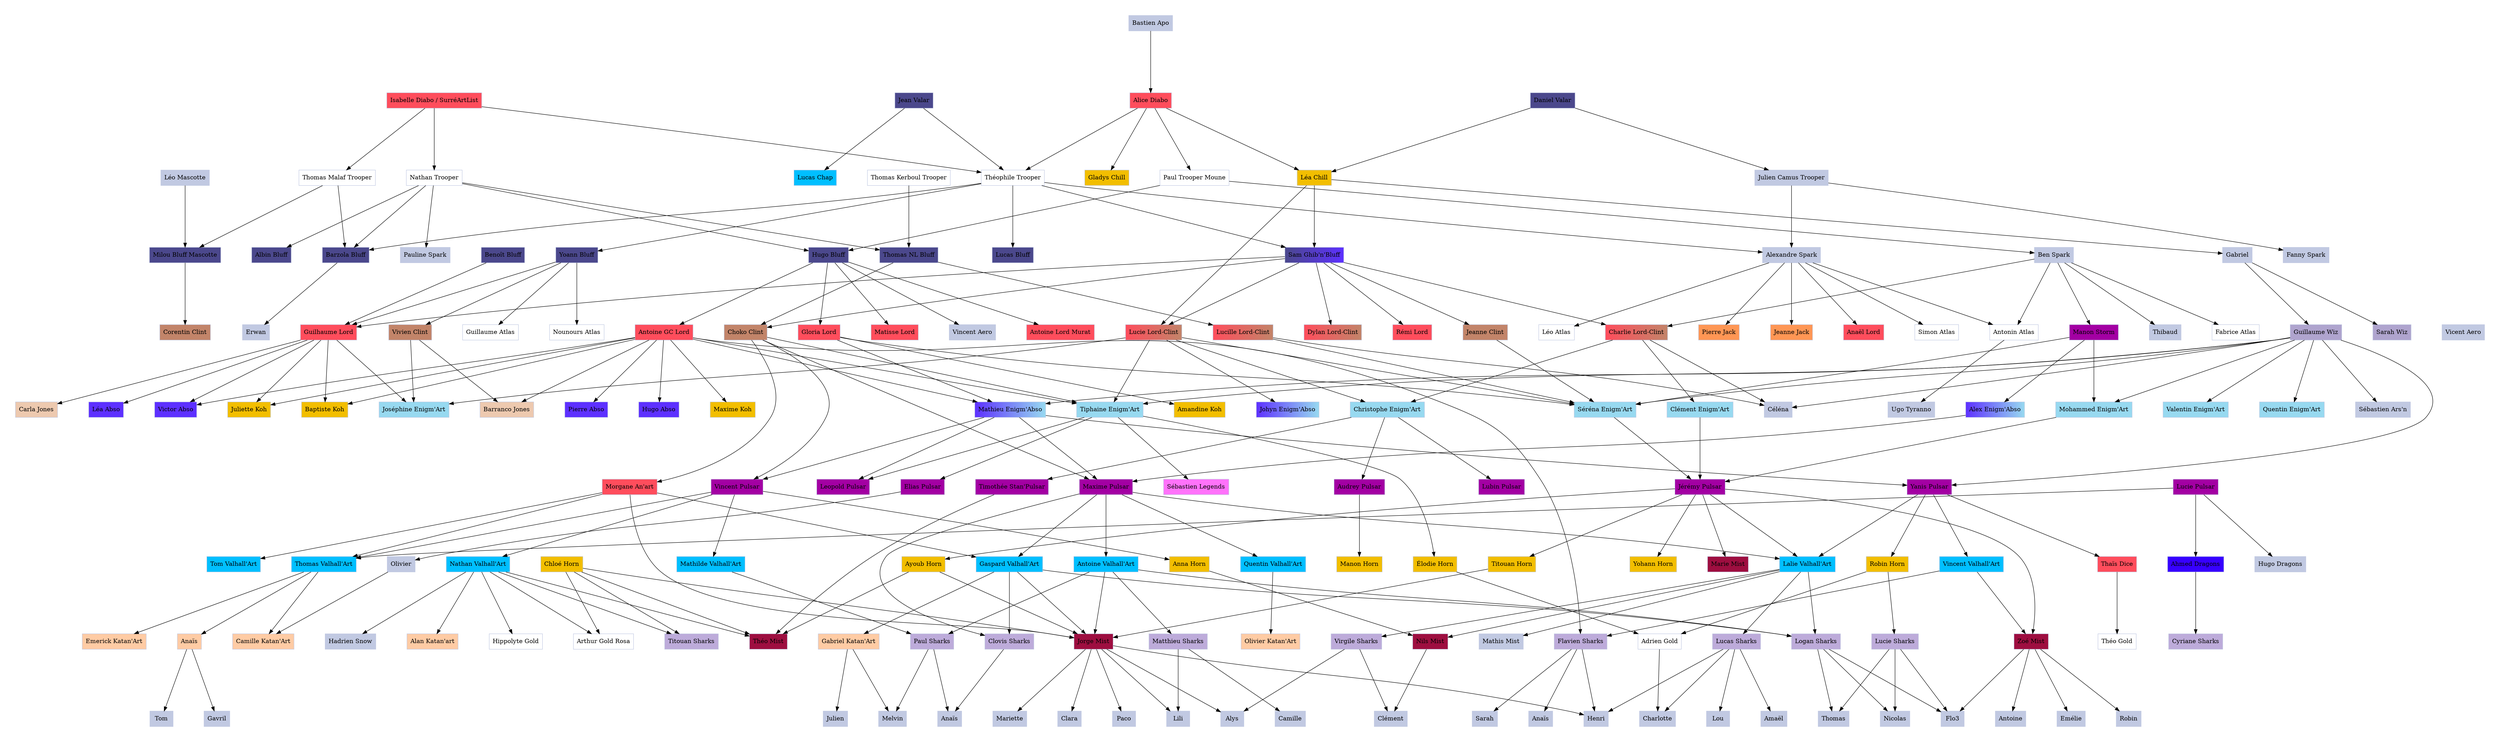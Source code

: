 /*
Il y a deux étapes :
    - Ajouter le lien de fillotage dans la liste en dessous (voir syntaxe plus bas)
    - Ajouter le nom de la personne dans la promo correspondante
*/

/*
Syntaxe : Nom1 -> Nom2
ou
Nom1 -> {Nom2, ..., NomXX}
Si nom en plusieurs mots, mettre entre guillemets : ex "Antoine Moran" (VAUT AUSSI A DROITE). Ex :

"Jean Louis Roch" -> {"Louis XVI", Morty}
*/


digraph G {


# Ajoutez vos fillotages ici (je les commiterai dans 2 ans) :

node[color = "#c1c9e2", style=filled, shape=rectangle];
graph [pad="0.5", nodesep="1", ranksep="2"];
"Antoine Valhall'Art" -> {"Jorge Mist", "Logan Sharks", "Matthieu Sharks", "Paul Sharks"}
"Thomas Valhall'Art" -> {"Anaïs Katan'Art", "Camille Katan'Art", "Emerick Katan'Art"}
"Gaspard Valhall'Art" -> {"Logan Sharks", "Jorge Mist", "Clovis Sharks", "Gabriel Katan'Art"}
"Ayoub Horn" -> {"Jorge Mist", "Théo Mist"}
"Titouan Horn" -> {"Jorge Mist"}
"Anna Horn" -> {"Nils Mist"}
"Lucie Lord-Clint" -> {"Joséphine Enigm'Art", "Séréna Enigm'Art", "Tiphaine Enigm'Art", "Johyn Enigm'Abso", "Christophe Enigm'Art"}
"Lucie Sharks" -> {"Nicolas", "Thomas", "Flo3"}
"Léa Chill" -> {"Lucie Lord-Clint", "Sam Ghib'n'Bluff", "Gabriel"}
"Lalie Valhall'Art" -> {"Virgile Sharks", "Lucas Sharks", "Logan Sharks", "Nils Mist", "Mathis Mist"}
"Quentin Valhall'Art" -> "Olivier Katan'Art"
"Nathan Valhall'Art" -> {"Arthur Gold Rosa", "Hippolyte Gold", "Titouan Sharks", "Théo Mist", "Hadrien Snow", "Alan Katan'art"}
"Alice Diabo" -> {"Léa Chill", "Paul Trooper Moune", "Théophile Trooper", "Gladys Chill"}
"Maxime Pulsar" -> {"Lalie Valhall'Art", "Quentin Valhall'Art", "Antoine Valhall'Art", "Gaspard Valhall'Art", "Clovis Sharks"}
"Antoine GC Lord" -> {"Victor Abso", "Pierre Abso", "Hugo Abso", "Juliette Koh", "Maxime Koh", "Baptiste Koh", "Barranco Jones", "Mathieu Enigm'Abso", "Tiphaine Enigm'Art", "Flavien Sharks"}
"Guilhaume Lord" -> {"Carla Jones", "Baptiste Koh", "Victor Abso", "Léa Abso", "Joséphine Enigm'Art", "Juliette Koh"}
"Yanis Pulsar" -> {"Lalie Valhall'Art", "Robin Horn", "Vincent Valhall'Art", "Thaïs Dice"}
"Isabelle Diabo / SurréArtList" -> {"Thomas Malaf Trooper", "Théophile Trooper", "Nathan Trooper"}
"Tiphaine Enigm'Art" -> {"Elias Pulsar", "Leopold Pulsar", "Sébastien Legends", "Élodie Horn"}
"Elias Pulsar" -> "Olivier"
"Élodie Horn" -> {"Adrien Gold"}
"Thaïs Dice" -> {"Théo Gold"}
"Olivier" -> "Camille Katan'Art"
"Robin Horn" -> {"Lucie Sharks", "Adrien Gold"}
"Manon Storm" -> {"Alex Enigm'Abso", "Séréna Enigm'Art", "Mohammed Enigm'Art"}
"Alex Enigm'Abso" -> {"Maxime Pulsar"}
"Vincent Pulsar" -> {"Nathan Valhall'Art", "Thomas Valhall'Art", "Mathilde Valhall'Art", "Anna Horn"}
"Mathilde Valhall'Art" -> {"Paul Sharks"}
"Théophile Trooper" -> {"Alexandre Spark", "Lucas Bluff","Sam Ghib'n'Bluff","Barzola Bluff", "Yoann Bluff"}
"Yoann Bluff" -> {"Guilhaume Lord", "Nounours Atlas", "Vivien Clint", "Guillaume Atlas"}
"Hugo Bluff" -> {"Antoine GC Lord", "Antoine Lord Murat", "Gloria Lord", "Matisse Lord", "Vincent Aero"}
"Thomas Malaf Trooper" -> {"Milou Bluff Mascotte", "Barzola Bluff"}
"Nathan Trooper" -> {"Barzola Bluff", "Albin Bluff", "Thomas NL Bluff", "Hugo Bluff", "Pauline Spark"}
"Mathieu Enigm'Abso" -> {"Maxime Pulsar","Yanis Pulsar","Leopold Pulsar","Vincent Pulsar"}
"Choko Clint" -> {"Tiphaine Enigm'Art", "Vincent Pulsar", "Morgane An'art", "Maxime Pulsar"}
"Léo Mascotte" -> "Milou Bluff Mascotte"
"Milou Bluff Mascotte" -> "Corentin Clint"
"Gloria Lord" -> {"Amandine Koh", "Mathieu Enigm'Abso", "Séréna Enigm'Art"}
"Jean Valar" -> {"Lucas Chap", "Théophile Trooper"}
"Barzola Bluff" -> "Erwan"
"Bastien Apo" -> "Alice Diabo"
"Daniel Valar" -> {"Julien Camus Trooper", "Léa Chill"}
"Paul Trooper Moune" -> {"Ben Spark", "Hugo Bluff"}
"Alexandre Spark" -> {"Simon Atlas", "Léo Atlas", "Pierre Jack", "Jeanne Jack", "Anaël Lord", "Antonin Atlas"}
"Antonin Atlas" -> {"Ugo Tyranno"}
"Thomas NL Bluff" -> {"Lucille Lord-Clint", "Choko Clint"}
"Benoît Bluff" -> "Guilhaume Lord"
"Lucille Lord-Clint" -> {"Séréna Enigm'Art", "Céléna"}
"Audrey Pulsar" -> {"Manon Horn"}
"Julien Camus Trooper" -> {"Alexandre Spark", "Fanny Spark"}
"Sam Ghib'n'Bluff" -> {"Guilhaume Lord", "Charlie Lord-Clint", "Choko Clint", "Rémi Lord", "Lucie Lord-Clint", "Dylan Lord-Clint", "Jeanne Clint"}
"Gabriel" -> {"Sarah Wiz", "Guillaume Wiz"}
"Ben Spark" -> {"Manon Storm", "Antonin Atlas", "Fabrice Atlas", "Charlie Lord-Clint", "Thibaud"}
"Morgane An'art" -> {"Tom Valhall'Art", "Thomas Valhall'Art", "Gaspard Valhall'Art", "Jorge Mist"}
"Thomas Kerboul Trooper" -> {"Thomas NL Bluff"}
"Guillaume Wiz" -> {"Mathieu Enigm'Abso", "Mohammed Enigm'Art", "Céléna", "Tiphaine Enigm'Art", "Yanis Pulsar", "Valentin Enigm'Art", "Séréna Enigm'Art", "Quentin Enigm'Art", "Sébastien Ars'n"}
"Vincent Valhall'Art" -> {"Flavien Sharks", "Zoé Mist"}
"Ahmed Dragons" -> {"Cyriane Sharks"}
"Charlie Lord-Clint" -> {"Céléna", "Clément Enigm'Art", "Christophe Enigm'Art"}
"Jeanne Clint" -> {"Séréna Enigm'Art"}
"Mohammed Enigm'Art" -> {"Jérémy Pulsar"}
"Vivien Clint" -> {"Joséphine Enigm'Art", "Barranco Jones"}
"Christophe Enigm'Art" -> {"Timothée Stan'Pulsar", "Lubin Pulsar", "Audrey Pulsar"}
"Timothée Stan'Pulsar" -> {"Théo Mist"}
"Chloé Horn" -> {"Théo Mist", "Jorge Mist", "Titouan Sharks", "Arthur Gold Rosa"}
"Séréna Enigm'Art" -> {"Jérémy Pulsar"}
"Clément Enigm'Art" -> {"Jérémy Pulsar"}
"Jérémy Pulsar" -> {"Yohann Horn", "Titouan Horn", "Lalie Valhall'Art", "Ayoub Horn", "Zoé Mist", "Marie Mist"}    
"Lucie Pulsar" -> {"Thomas Valhall'Art", "Hugo Dragons", "Ahmed Dragons"}
"Jorge Mist" -> {"Henri", "Clara", "Alys", "Paco", "Mariette", "Lili"}
"Virgile Sharks" -> {"Alys", "Clément"}
"Flavien Sharks" -> {"Henri", "Anaïs1", "Sarah"}
"Logan Sharks" -> {"Nicolas", "Thomas", "Flo3"}
"Matthieu Sharks" -> {"Lili", "Camille"}
"Clovis Sharks" -> {"Anaïs2"}
"Paul Sharks" -> {"Anaïs2", "Melvin"}
"Gabriel Katan'Art" -> {"Julien", "Melvin"}
"Anaïs Katan'Art" -> {"Gavril", "Tom"}
"Lucas Sharks" -> {"Charlotte", "Lou", "Amaël", "Henri"}
"Nils Mist" -> {"Clément"}
"Zoé Mist" -> {"Robin", "Antoine", "Flo3", "Emélie"}
"Adrien Gold" -> {"Charlotte"}


##################################
#Zone de non droit

/*
"Flavien Sharks" -> {"Antoine Valhall'Art"} [style=dotted]
"Lalie Valhall'Art" -> {"Zoé Mist"} [style=dotted]
“Lucas Sharks” -> "Jorge Mist" [style=dotted]
“Virgile Sharks” -> "Lucas Sharks" [style=dotted]
"Jorge Mist" -> {"Lucas Sharks"}
*/

##################################

# Mettez votre nom dans la bonne promo pour l'alignement
# Promo 2015
{
rank=same
"Bastien Apo"
}
# Promo 2016
{
rank=same
}
# Promo 2017
{
rank=same
"Alice Diabo" "Daniel Valar" "Jean Valar" "Isabelle Diabo / SurréArtList"
}
# Promo 2018
{
rank=same
"Léo Mascotte" "Thomas Malaf Trooper" "Nathan Trooper" "Paul Trooper Moune" "Thomas Kerboul Trooper" "Léa Chill" "Gladys Chill" "Théophile Trooper" "Lucas Chap"
}
# Promo 2019
{
rank=same
"Milou Bluff Mascotte" "Albin Bluff" "Barzola Bluff" "Pauline Spark" "Fanny Spark" "Hugo Bluff" "Gabriel" "Alexandre Spark" "Thomas NL Bluff" "Ben Spark" "Sam Ghib'n'Bluff" "Benoît Bluff" "Yoann Bluff" "Lucas Bluff"
}
# Promo 2020
{
rank=same
"Corentin Clint" "Erwan" "Gloria Lord" "Matisse Lord" "Vicent Aero" "Antoine Lord Murat" "Guillaume Wiz" "Antoine GC Lord" "Sarah Wiz" "Pierre Jack" "Jeanne Jack" "Anaël Lord" "Simon Atlas" "Léo Atlas" "Lucille Lord-Clint" "Choko Clint" "Manon Storm" "Antonin Atlas" "Thibaud" "Fabrice Atlas" "Jeanne Clint" "Charlie Lord-Clint" "Rémi Lord" "Dylan Lord-Clint" "Lucie Lord-Clint" "Guilhaume Lord" "Vivien Clint" "Nounours Atlas" "Guillaume Atlas"
}
# Promo 2021
{
rank=same
"Amandine Koh" "Mathieu Enigm'Abso" "Quentin Enigm'Art" "Sébastien Ars'n" "Valentin Enigm'Art" "Pierre Abso" "Hugo Abso" "Maxime Koh" "Céléna" "Tiphaine Enigm'Art" "Mohammed Enigm'Art" "Séréna Enigm'Art" "Alex Enigm'Abso" "Victor Abso" "Baptiste Koh" "Ugo Tyranno" "Clément Enigm'Art" "Christophe Enigm'Art" "Johyn Enigm'Abso" "Juliette Koh" "Léa Abso" "Carla Jones" "Barranco Jones" "Joséphine Enigm'Art"
}
# Promo 2022
{
rank=same
"Yanis Pulsar" "Leopold Pulsar" "Vincent Pulsar" "Sébastien Legends" "Maxime Pulsar" "Elias Pulsar" "Morgane An'art" "Jérémy Pulsar" "Audrey Pulsar" "Timothée Stan'Pulsar" "Lubin Pulsar" "Lucie Pulsar"
}
# Promo 2023
{
rank=same
"Thaïs Dice" "Robin Horn" "Vincent Valhall'Art" "Anna Horn" "Élodie Horn" "Nathan Valhall'Art" "Mathilde Valhall'Art" "Quentin Valhall'Art" "Antoine Valhall'Art" "Lalie Valhall'Art" "Gaspard Valhall'Art" "Olivier" "Tom Valhall'Art" "Ayoub Horn" "Titouan Horn" "Thomas Valhall'Art" "Yohann Horn" "Marie Mist" "Manon Horn" "Chloé Horn" "Ahmed Dragons"
}
# Promo 2024
{
rank=same
"Lucie Sharks" "Adrien Gold" "Flavien Sharks" "Zoé Mist" "Nils Mist" "Hippolyte Gold" "Titouan Sharks" "Arthur Gold Rosa" "Olivier Katan'Art" "Paul Sharks" "Matthieu Sharks" "Lucas Sharks" "Logan Sharks" "Virgile Sharks" "Clovis Sharks" "Gabriel Katan'Art" "Jorge Mist" "Camille Katan'Art" "Anaïs Katan'Art" "Emerick Katan'Art" "Cyriane Sharks" "Théo Mist" "Hadrien Snow" "Alan Katan'art" "Théo Gold"
}
# Promo 2025
{
rank=same
"Henri" "Clara" "Anaïs1" "Sarah" "Alys" "Nicolas" "Flo3" "Anaïs2" "Camille" "Thomas" "Mariette" "Paco" "Lili" "Julien" "Melvin" "Gavril" "Amaël" "Lou" "Charlotte" "Clément" "Emélie" "Antoine" "Robin"
}
#Pas besoin de toucher ici, le programme s'en charge
    "Bastien Apo"[fillcolor=""]
    "Alice Diabo"[fillcolor="#ff4d5c"]
    "Daniel Valar"[fillcolor="#4b488c"]
    "Jean Valar"[fillcolor="#4b488c"]
    "Isabelle Diabo / SurréArtList"[fillcolor="#ff4d5c"]
    "Léo Mascotte"[fillcolor=""]
    "Thomas Malaf Trooper"[fillcolor="#ffffff"]
    "Nathan Trooper"[fillcolor="#ffffff"]
    "Paul Trooper Moune"[fillcolor="#ffffff"]
    "Thomas Kerboul Trooper"[fillcolor="#ffffff"]
    "Léa Chill"[fillcolor="#f2be00"]
    "Gladys Chill"[fillcolor="#f2be00"]
    "Théophile Trooper"[fillcolor="#ffffff"]
    "Lucas Chap"[fillcolor="#00BFFF"]
    "Milou Bluff Mascotte"[fillcolor="#4b488c"]
    "Albin Bluff"[fillcolor="#4b488c"]
    "Barzola Bluff"[fillcolor="#4b488c"]
    "Pauline Spark"[fillcolor=""]
    "Fanny Spark"[fillcolor=""]
    "Hugo Bluff"[fillcolor="#4b488c"]
    "Gabriel"[fillcolor=""]
    "Alexandre Spark"[fillcolor=""]
    "Thomas NL Bluff"[fillcolor="#4b488c"]
    "Ben Spark"[fillcolor=""]
    "Sam Ghib'n'Bluff"[fillcolor="#4b488c:#5d30ff"]
    "Benoît Bluff"[fillcolor="#4b488c"]
    "Yoann Bluff"[fillcolor="#4b488c"]
    "Lucas Bluff"[fillcolor="#4b488c"]
    "Corentin Clint"[fillcolor="#c28469"]
    "Erwan"[fillcolor=""]
    "Gloria Lord"[fillcolor="#ff4d5c"]
    "Matisse Lord"[fillcolor="#ff4d5c"]
    "Vicent Aero"[fillcolor=""]
    "Antoine Lord Murat"[fillcolor="#ff4d5c"]
    "Guillaume Wiz"[fillcolor="#afa4ce"]
    "Antoine GC Lord"[fillcolor="#ff4d5c"]
    "Sarah Wiz"[fillcolor="#afa4ce"]
    "Pierre Jack"[fillcolor="#ff9654"]
    "Jeanne Jack"[fillcolor="#ff9654"]
    "Anaël Lord"[fillcolor="#ff4d5c"]
    "Simon Atlas"[fillcolor="#ffffff"]
    "Léo Atlas"[fillcolor="#ffffff"]
    "Lucille Lord-Clint"[fillcolor="#ff4d5c:#c28469"]
    "Choko Clint"[fillcolor="#c28469"]
    "Manon Storm"[fillcolor="#a300a3"]
    "Antonin Atlas"[fillcolor="#ffffff"]
    "Thibaud"[fillcolor=""]
    "Fabrice Atlas"[fillcolor="#ffffff"]
    "Jeanne Clint"[fillcolor="#c28469"]
    "Charlie Lord-Clint"[fillcolor="#ff4d5c:#c28469"]
    "Rémi Lord"[fillcolor="#ff4d5c"]
    "Dylan Lord-Clint"[fillcolor="#ff4d5c:#c28469"]
    "Lucie Lord-Clint"[fillcolor="#ff4d5c:#c28469"]
    "Guilhaume Lord"[fillcolor="#ff4d5c"]
    "Vivien Clint"[fillcolor="#c28469"]
    "Nounours Atlas"[fillcolor="#ffffff"]
    "Guillaume Atlas"[fillcolor="#ffffff"]
    "Amandine Koh"[fillcolor="#f2be00"]
    "Mathieu Enigm'Abso"[fillcolor="#5d30ff:#97d9f0"]
    "Quentin Enigm'Art"[fillcolor="#97d9f0"]
    "Sébastien Ars'n"[fillcolor=""]
    "Valentin Enigm'Art"[fillcolor="#97d9f0"]
    "Pierre Abso"[fillcolor="#5d30ff"]
    "Hugo Abso"[fillcolor="#5d30ff"]
    "Maxime Koh"[fillcolor="#f2be00"]
    "Céléna"[fillcolor=""]
    "Tiphaine Enigm'Art"[fillcolor="#97d9f0"]
    "Mohammed Enigm'Art"[fillcolor="#97d9f0"]
    "Séréna Enigm'Art"[fillcolor="#97d9f0"]
    "Alex Enigm'Abso"[fillcolor="#5d30ff:#97d9f0"]
    "Victor Abso"[fillcolor="#5d30ff"]
    "Baptiste Koh"[fillcolor="#f2be00"]
    "Ugo Tyranno"[fillcolor=""]
    "Clément Enigm'Art"[fillcolor="#97d9f0"]
    "Christophe Enigm'Art"[fillcolor="#97d9f0"]
    "Johyn Enigm'Abso"[fillcolor="#5d30ff:#97d9f0"]
    "Juliette Koh"[fillcolor="#f2be00"]
    "Léa Abso"[fillcolor="#5d30ff"]
    "Carla Jones"[fillcolor="#edc9af"]
    "Barranco Jones"[fillcolor="#edc9af"]
    "Joséphine Enigm'Art"[fillcolor="#97d9f0"]
    "Yanis Pulsar"[fillcolor="#a300a3"]
    "Leopold Pulsar"[fillcolor="#a300a3"]
    "Vincent Pulsar"[fillcolor="#a300a3"]
    "Sébastien Legends"[fillcolor="#ff72fa"]
    "Maxime Pulsar"[fillcolor="#a300a3"]
    "Elias Pulsar"[fillcolor="#a300a3"]
    "Morgane An'art"[fillcolor="#ff4d5c"]
    "Jérémy Pulsar"[fillcolor="#a300a3"]
    "Audrey Pulsar"[fillcolor="#a300a3"]
    "Timothée Stan'Pulsar"[fillcolor="#a300a3"]
    "Lubin Pulsar"[fillcolor="#a300a3"]
    "Lucie Pulsar"[fillcolor="#a300a3"]
    "Thaïs Dice"[fillcolor="#ff4d5c"]
    "Robin Horn"[fillcolor="#f2be00"]
    "Vincent Valhall'Art"[fillcolor="#00BFFF"]
    "Anna Horn"[fillcolor="#f2be00"]
    "Élodie Horn"[fillcolor="#f2be00"]
    "Nathan Valhall'Art"[fillcolor="#00BFFF"]
    "Mathilde Valhall'Art"[fillcolor="#00BFFF"]
    "Quentin Valhall'Art"[fillcolor="#00BFFF"]
    "Antoine Valhall'Art"[fillcolor="#00BFFF"]
    "Lalie Valhall'Art"[fillcolor="#00BFFF"]
    "Gaspard Valhall'Art"[fillcolor="#00BFFF"]
    "Olivier"[fillcolor=""]
    "Tom Valhall'Art"[fillcolor="#00BFFF"]
    "Ayoub Horn"[fillcolor="#f2be00"]
    "Titouan Horn"[fillcolor="#f2be00"]
    "Thomas Valhall'Art"[fillcolor="#00BFFF"]
    "Yohann Horn"[fillcolor="#f2be00"]
    "Marie Mist"[fillcolor="#9e0e40"]
    "Manon Horn"[fillcolor="#f2be00"]
    "Chloé Horn"[fillcolor="#f2be00"]
    "Ahmed Dragons"[fillcolor="#3700ff"]
    "Lucie Sharks"[fillcolor="#bdabda"]
    "Adrien Gold"[fillcolor="#ffffff"]
    "Flavien Sharks"[fillcolor="#bdabda"]
    "Zoé Mist"[fillcolor="#9e0e40"]
    "Nils Mist"[fillcolor="#9e0e40"]
    "Hippolyte Gold"[fillcolor="#ffffff"]
    "Titouan Sharks"[fillcolor="#bdabda"]
    "Arthur Gold Rosa"[fillcolor="#ffffff"]
    "Olivier Katan'Art"[fillcolor="#ffcba4"]
    "Paul Sharks"[fillcolor="#bdabda"]
    "Matthieu Sharks"[fillcolor="#bdabda"]
    "Lucas Sharks"[fillcolor="#bdabda"]
    "Logan Sharks"[fillcolor="#bdabda"]
    "Virgile Sharks"[fillcolor="#bdabda"]
    "Clovis Sharks"[fillcolor="#bdabda"]
    "Gabriel Katan'Art"[fillcolor="#ffcba4"]
    "Jorge Mist"[fillcolor="#9e0e40"]
    "Camille Katan'Art"[fillcolor="#ffcba4"]
    "Anaïs Katan'Art"[fillcolor="#ffcba4"][label="Anaïs"]
    "Emerick Katan'Art"[fillcolor="#ffcba4"]
    "Cyriane Sharks"[fillcolor="#bdabda"]
    "Théo Mist"[fillcolor="#9e0e40"]
    "Hadrien Snow"[fillcolor=""]
    "Alan Katan'art"[fillcolor="#ffcba4"]
    "Théo Gold"[fillcolor="#ffffff"]
    "Henri"[fillcolor=""]
    "Clara"[fillcolor=""]
    "Anaïs1"[fillcolor=""][label="Anaïs"]
    "Alys"[fillcolor=""]
    "Nicolas"[fillcolor=""]
    "Flo3"[fillcolor=""]
    "Anaïs2"[fillcolor=""][label="Anaïs"]
    "Mariette"[fillcolor=""]
    "Paco"[fillcolor=""]
    "Lili"[fillcolor=""]
    "Julien"[fillcolor=""]
    "Melvin"[fillcolor=""]
    "Gavril"[fillcolor=""]
    "Amaël"[fillcolor=""]
    "Lou"[fillcolor=""]
    "Charlotte"[fillcolor=""]
    "Emélie"[fillcolor=""]
}
